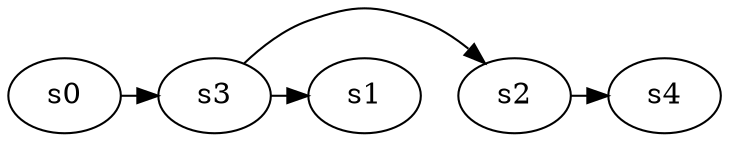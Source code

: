 digraph game_0823_complex_5 {
    s0 [name="s0", player=1];
    s1 [name="s1", player=0];
    s2 [name="s2", player=0, target=1];
    s3 [name="s3", player=1];
    s4 [name="s4", player=0];

    s0 -> s3 [constraint="time % 5 == 1 || time % 5 == 1"];
    s2 -> s4 [constraint="!(time % 5 == 3)"];
    s3 -> s1 [constraint="time == 0 || time == 6 || time == 10"];
    s3 -> s2 [constraint="time == 18"];
}
